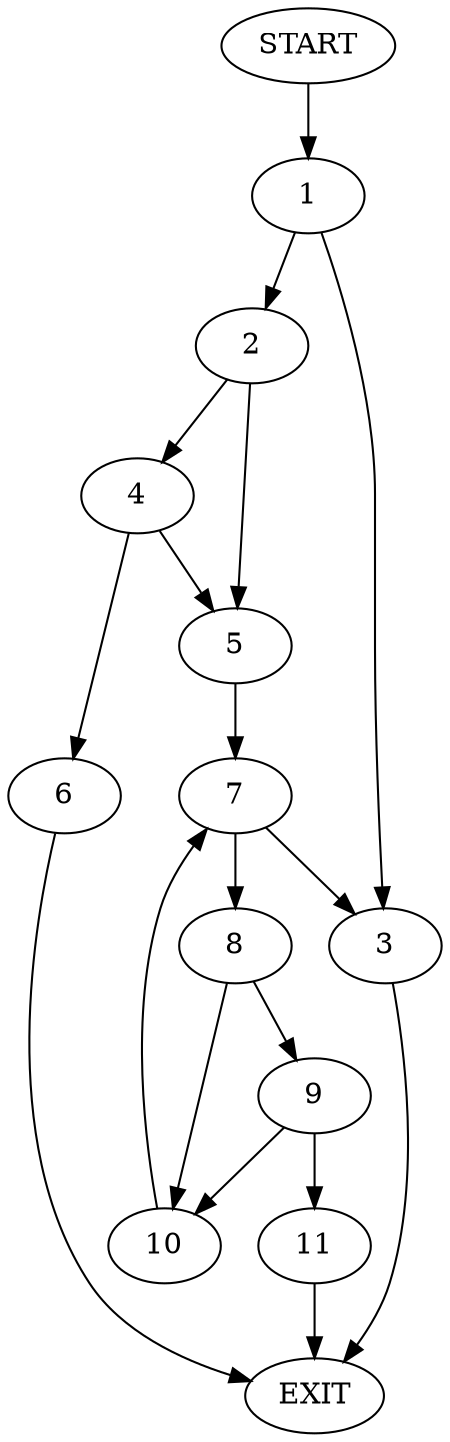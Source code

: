 digraph {
0 [label="START"]
12 [label="EXIT"]
0 -> 1
1 -> 2
1 -> 3
2 -> 4
2 -> 5
3 -> 12
4 -> 6
4 -> 5
5 -> 7
6 -> 12
7 -> 8
7 -> 3
8 -> 9
8 -> 10
10 -> 7
9 -> 11
9 -> 10
11 -> 12
}
